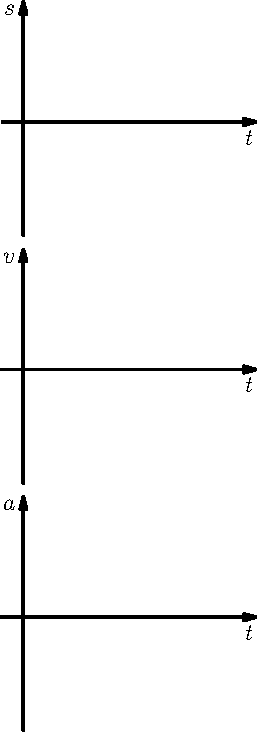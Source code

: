 // Asymptote code for kinematic_stack_pos_vel_acc.asy
import graph;

pen axis_p = linewidth(1.4)+black;
pen grid_p = linewidth(1.0)+gray(0.2);

real hticks = 5;
real vMin_ticks = -5;
real vMax_ticks = 5;

void kingraph(picture pic, Label vL="", real vMin=vMin_ticks, real vMax=vMax_ticks, Label hL="$t$", real hMin=0, real hMax=hticks) {
  scale(pic, Linear, Linear);
  xlimits(pic, hMin, hMax);
  ylimits(pic, vMin, vMax);
  xaxis(pic, hL, YZero, axis_p, Arrow(6));
  yaxis(pic, vL, XZero, axis_p, Arrow(6));
}

picture pos_pic;
kingraph(pos_pic, "$s$");

picture vel_pic;
kingraph(vel_pic, "$v$");

picture acc_pic;
kingraph(acc_pic, "$a$");

//xequals(pos_pic,3,Dotted);
//xequals(vel_pic,3,Dotted);
//xequals(acc_pic,3,Dotted);

// boring code for stacking the graphs.  The only interesting part is the htick/vtick settings, which can be used to change the size of the horizontal and vertical units of the graphs.
void stack(picture pics[]) {
  real margin=2mm;
  real htick = .8cm;
  real vtick = .4cm;
  frame[] frames = new frame[pics.length];
  for(int i=0; i<pics.length; ++i) {
    unitsize(pics[i], htick, vtick);
    frames[i] = pics[i].fit();
    if (i>0) {
      frames[i] = shift(0,min(frames[i-1]).y-max(frames[i]).y-margin)*frames[i];
    }
    add(frames[i]);
  }
}

stack(new picture[] {pos_pic, vel_pic, acc_pic});


